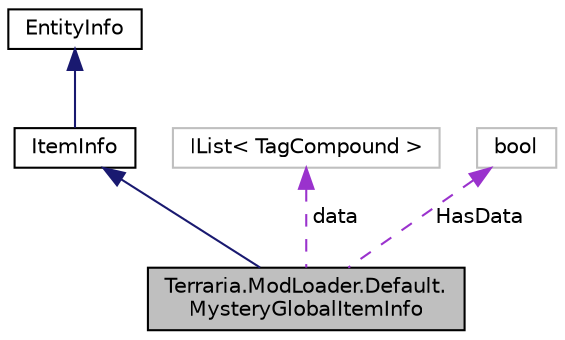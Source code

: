 digraph "Terraria.ModLoader.Default.MysteryGlobalItemInfo"
{
  edge [fontname="Helvetica",fontsize="10",labelfontname="Helvetica",labelfontsize="10"];
  node [fontname="Helvetica",fontsize="10",shape=record];
  Node3 [label="Terraria.ModLoader.Default.\lMysteryGlobalItemInfo",height=0.2,width=0.4,color="black", fillcolor="grey75", style="filled", fontcolor="black"];
  Node4 -> Node3 [dir="back",color="midnightblue",fontsize="10",style="solid",fontname="Helvetica"];
  Node4 [label="ItemInfo",height=0.2,width=0.4,color="black", fillcolor="white", style="filled",URL="$class_terraria_1_1_mod_loader_1_1_item_info.html",tooltip="This class serves as a way of adding custom info to Items. Every item will be instantiated with a lis..."];
  Node5 -> Node4 [dir="back",color="midnightblue",fontsize="10",style="solid",fontname="Helvetica"];
  Node5 [label="EntityInfo",height=0.2,width=0.4,color="black", fillcolor="white", style="filled",URL="$class_terraria_1_1_mod_loader_1_1_entity_info.html",tooltip="There are three classes called ItemInfo, ProjectileInfo, and NPCInfo. You can override any of these t..."];
  Node6 -> Node3 [dir="back",color="darkorchid3",fontsize="10",style="dashed",label=" data" ,fontname="Helvetica"];
  Node6 [label="IList\< TagCompound \>",height=0.2,width=0.4,color="grey75", fillcolor="white", style="filled"];
  Node7 -> Node3 [dir="back",color="darkorchid3",fontsize="10",style="dashed",label=" HasData" ,fontname="Helvetica"];
  Node7 [label="bool",height=0.2,width=0.4,color="grey75", fillcolor="white", style="filled"];
}
